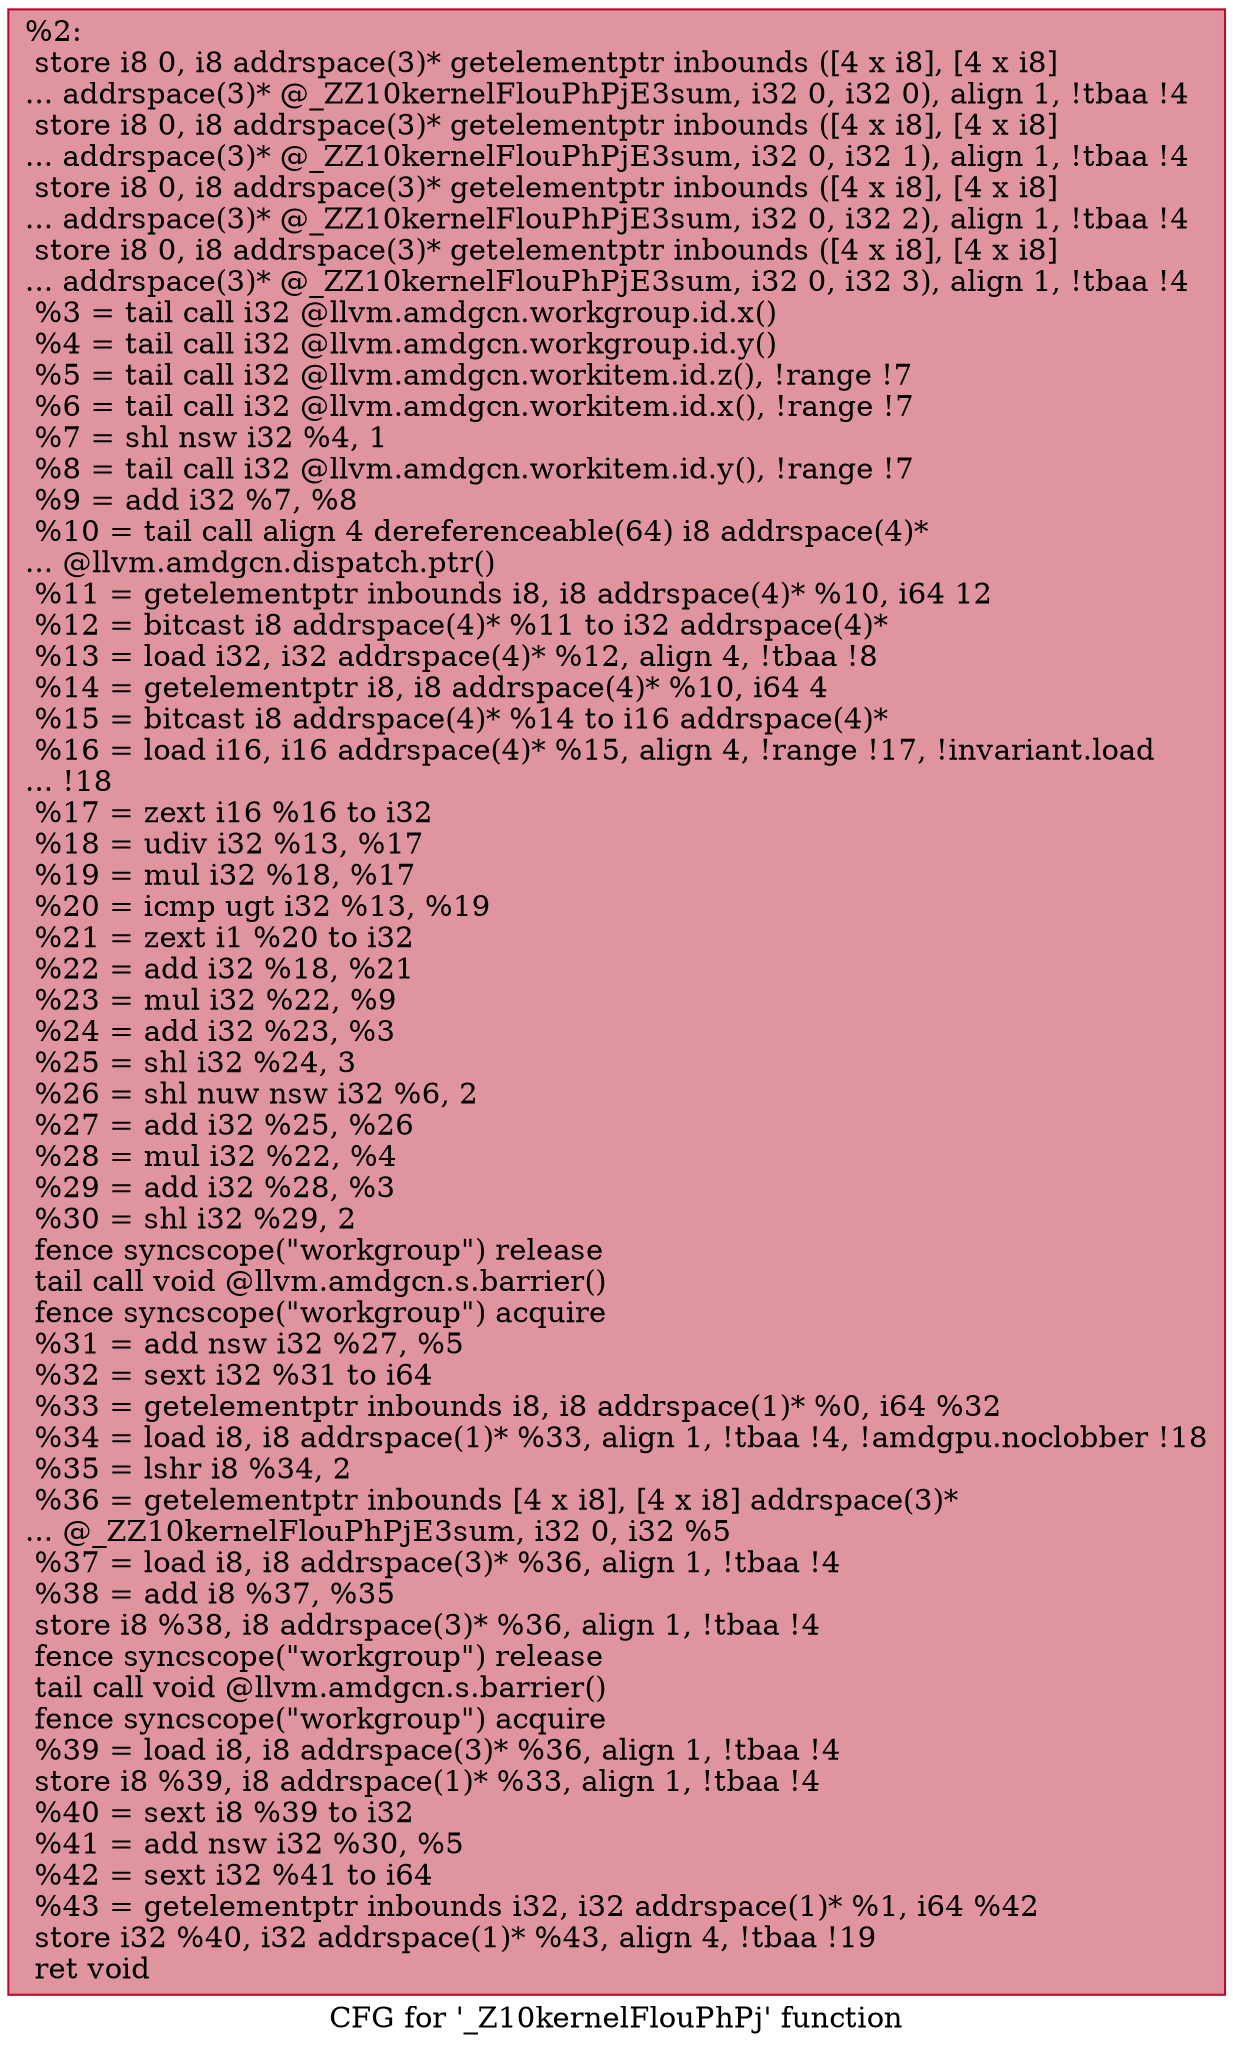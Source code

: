 digraph "CFG for '_Z10kernelFlouPhPj' function" {
	label="CFG for '_Z10kernelFlouPhPj' function";

	Node0x4efb5f0 [shape=record,color="#b70d28ff", style=filled, fillcolor="#b70d2870",label="{%2:\l  store i8 0, i8 addrspace(3)* getelementptr inbounds ([4 x i8], [4 x i8]\l... addrspace(3)* @_ZZ10kernelFlouPhPjE3sum, i32 0, i32 0), align 1, !tbaa !4\l  store i8 0, i8 addrspace(3)* getelementptr inbounds ([4 x i8], [4 x i8]\l... addrspace(3)* @_ZZ10kernelFlouPhPjE3sum, i32 0, i32 1), align 1, !tbaa !4\l  store i8 0, i8 addrspace(3)* getelementptr inbounds ([4 x i8], [4 x i8]\l... addrspace(3)* @_ZZ10kernelFlouPhPjE3sum, i32 0, i32 2), align 1, !tbaa !4\l  store i8 0, i8 addrspace(3)* getelementptr inbounds ([4 x i8], [4 x i8]\l... addrspace(3)* @_ZZ10kernelFlouPhPjE3sum, i32 0, i32 3), align 1, !tbaa !4\l  %3 = tail call i32 @llvm.amdgcn.workgroup.id.x()\l  %4 = tail call i32 @llvm.amdgcn.workgroup.id.y()\l  %5 = tail call i32 @llvm.amdgcn.workitem.id.z(), !range !7\l  %6 = tail call i32 @llvm.amdgcn.workitem.id.x(), !range !7\l  %7 = shl nsw i32 %4, 1\l  %8 = tail call i32 @llvm.amdgcn.workitem.id.y(), !range !7\l  %9 = add i32 %7, %8\l  %10 = tail call align 4 dereferenceable(64) i8 addrspace(4)*\l... @llvm.amdgcn.dispatch.ptr()\l  %11 = getelementptr inbounds i8, i8 addrspace(4)* %10, i64 12\l  %12 = bitcast i8 addrspace(4)* %11 to i32 addrspace(4)*\l  %13 = load i32, i32 addrspace(4)* %12, align 4, !tbaa !8\l  %14 = getelementptr i8, i8 addrspace(4)* %10, i64 4\l  %15 = bitcast i8 addrspace(4)* %14 to i16 addrspace(4)*\l  %16 = load i16, i16 addrspace(4)* %15, align 4, !range !17, !invariant.load\l... !18\l  %17 = zext i16 %16 to i32\l  %18 = udiv i32 %13, %17\l  %19 = mul i32 %18, %17\l  %20 = icmp ugt i32 %13, %19\l  %21 = zext i1 %20 to i32\l  %22 = add i32 %18, %21\l  %23 = mul i32 %22, %9\l  %24 = add i32 %23, %3\l  %25 = shl i32 %24, 3\l  %26 = shl nuw nsw i32 %6, 2\l  %27 = add i32 %25, %26\l  %28 = mul i32 %22, %4\l  %29 = add i32 %28, %3\l  %30 = shl i32 %29, 2\l  fence syncscope(\"workgroup\") release\l  tail call void @llvm.amdgcn.s.barrier()\l  fence syncscope(\"workgroup\") acquire\l  %31 = add nsw i32 %27, %5\l  %32 = sext i32 %31 to i64\l  %33 = getelementptr inbounds i8, i8 addrspace(1)* %0, i64 %32\l  %34 = load i8, i8 addrspace(1)* %33, align 1, !tbaa !4, !amdgpu.noclobber !18\l  %35 = lshr i8 %34, 2\l  %36 = getelementptr inbounds [4 x i8], [4 x i8] addrspace(3)*\l... @_ZZ10kernelFlouPhPjE3sum, i32 0, i32 %5\l  %37 = load i8, i8 addrspace(3)* %36, align 1, !tbaa !4\l  %38 = add i8 %37, %35\l  store i8 %38, i8 addrspace(3)* %36, align 1, !tbaa !4\l  fence syncscope(\"workgroup\") release\l  tail call void @llvm.amdgcn.s.barrier()\l  fence syncscope(\"workgroup\") acquire\l  %39 = load i8, i8 addrspace(3)* %36, align 1, !tbaa !4\l  store i8 %39, i8 addrspace(1)* %33, align 1, !tbaa !4\l  %40 = sext i8 %39 to i32\l  %41 = add nsw i32 %30, %5\l  %42 = sext i32 %41 to i64\l  %43 = getelementptr inbounds i32, i32 addrspace(1)* %1, i64 %42\l  store i32 %40, i32 addrspace(1)* %43, align 4, !tbaa !19\l  ret void\l}"];
}
